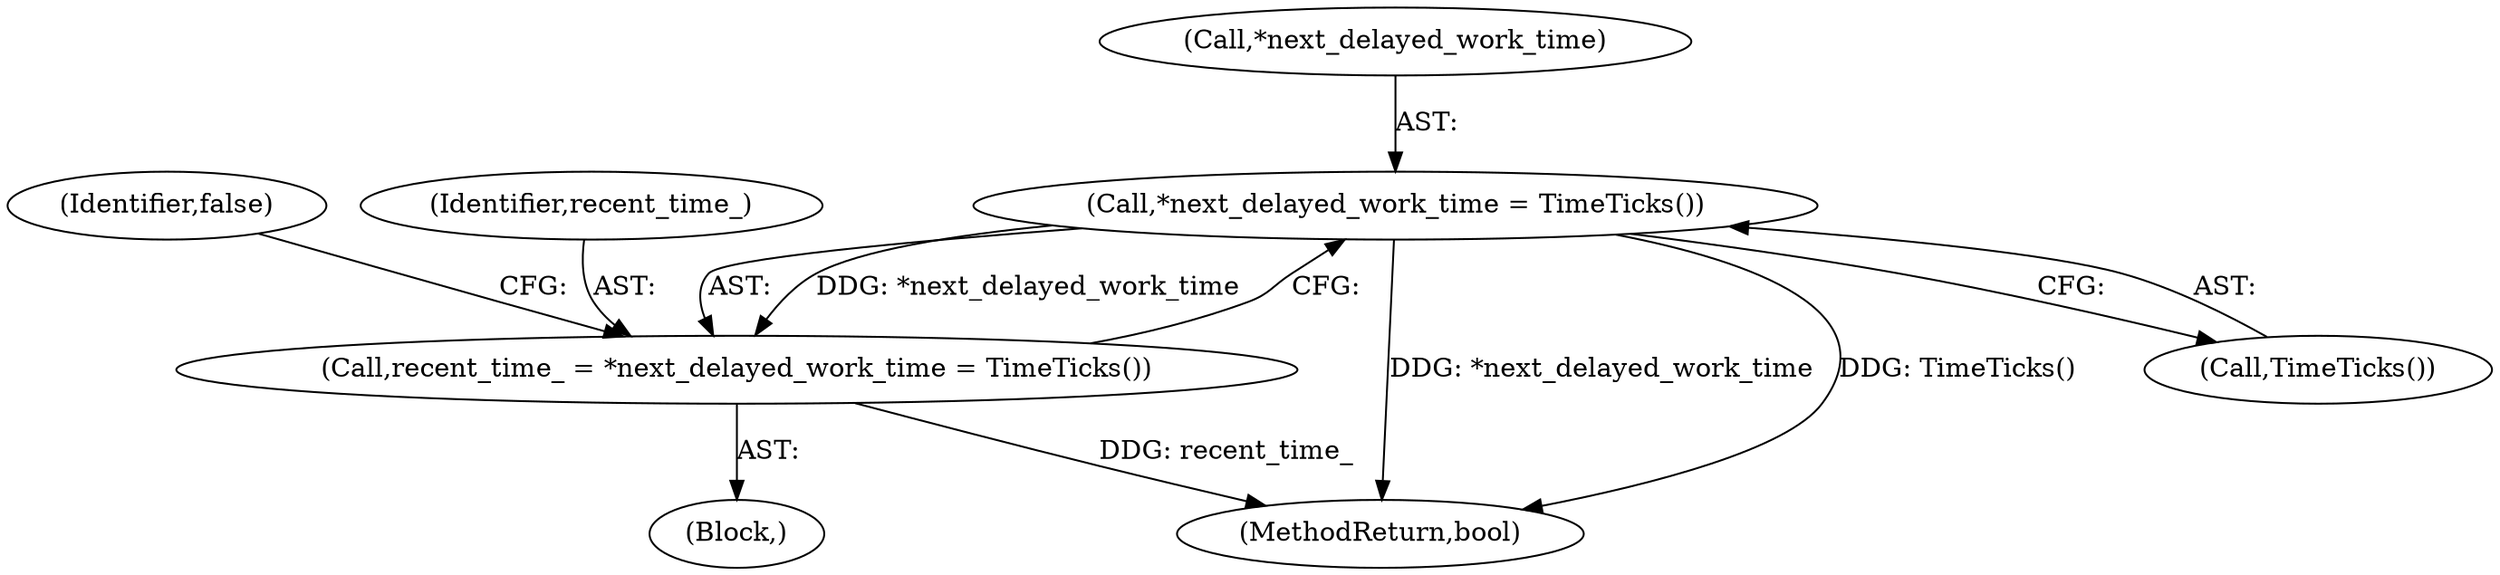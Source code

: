 digraph "0_Chrome_3ff403eecdd23a39853a4ebca52023fbba6c5d00@pointer" {
"1000113" [label="(Call,*next_delayed_work_time = TimeTicks())"];
"1000111" [label="(Call,recent_time_ = *next_delayed_work_time = TimeTicks())"];
"1000118" [label="(Identifier,false)"];
"1000164" [label="(MethodReturn,bool)"];
"1000110" [label="(Block,)"];
"1000112" [label="(Identifier,recent_time_)"];
"1000111" [label="(Call,recent_time_ = *next_delayed_work_time = TimeTicks())"];
"1000113" [label="(Call,*next_delayed_work_time = TimeTicks())"];
"1000116" [label="(Call,TimeTicks())"];
"1000114" [label="(Call,*next_delayed_work_time)"];
"1000113" -> "1000111"  [label="AST: "];
"1000113" -> "1000116"  [label="CFG: "];
"1000114" -> "1000113"  [label="AST: "];
"1000116" -> "1000113"  [label="AST: "];
"1000111" -> "1000113"  [label="CFG: "];
"1000113" -> "1000164"  [label="DDG: *next_delayed_work_time"];
"1000113" -> "1000164"  [label="DDG: TimeTicks()"];
"1000113" -> "1000111"  [label="DDG: *next_delayed_work_time"];
"1000111" -> "1000110"  [label="AST: "];
"1000112" -> "1000111"  [label="AST: "];
"1000118" -> "1000111"  [label="CFG: "];
"1000111" -> "1000164"  [label="DDG: recent_time_"];
}
